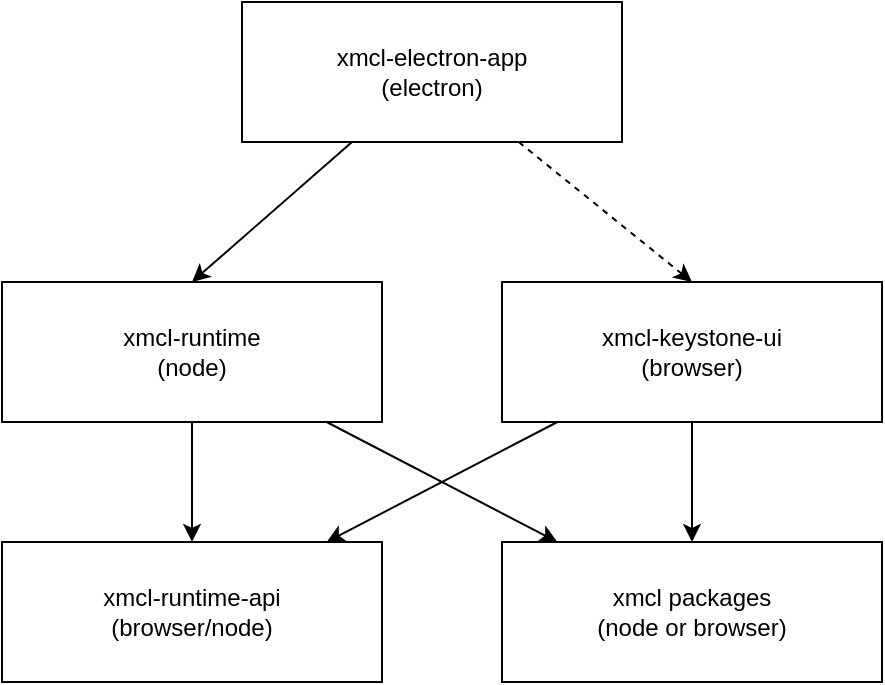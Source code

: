 <mxfile>
    <diagram id="7yQ45AYL9IsJoitR7JOJ" name="Page-1">
        <mxGraphModel dx="789" dy="789" grid="1" gridSize="10" guides="1" tooltips="1" connect="1" arrows="1" fold="1" page="1" pageScale="1" pageWidth="827" pageHeight="1169" math="0" shadow="0">
            <root>
                <mxCell id="0"/>
                <mxCell id="1" parent="0"/>
                <mxCell id="2" value="xmcl-runtime-api&lt;br&gt;(browser/node)" style="rounded=0;whiteSpace=wrap;html=1;" vertex="1" parent="1">
                    <mxGeometry x="230" y="480" width="190" height="70" as="geometry"/>
                </mxCell>
                <mxCell id="9" style="edgeStyle=none;html=1;" edge="1" parent="1" source="3" target="6">
                    <mxGeometry relative="1" as="geometry"/>
                </mxCell>
                <mxCell id="10" style="edgeStyle=none;html=1;" edge="1" parent="1" source="3" target="2">
                    <mxGeometry relative="1" as="geometry"/>
                </mxCell>
                <mxCell id="3" value="xmcl-runtime&lt;br&gt;(node)" style="rounded=0;whiteSpace=wrap;html=1;" vertex="1" parent="1">
                    <mxGeometry x="230" y="350" width="190" height="70" as="geometry"/>
                </mxCell>
                <mxCell id="8" style="edgeStyle=none;html=1;" edge="1" parent="1" source="4" target="6">
                    <mxGeometry relative="1" as="geometry"/>
                </mxCell>
                <mxCell id="11" style="edgeStyle=none;html=1;" edge="1" parent="1" source="4" target="2">
                    <mxGeometry relative="1" as="geometry"/>
                </mxCell>
                <mxCell id="4" value="xmcl-keystone-ui&lt;br&gt;(browser)" style="rounded=0;whiteSpace=wrap;html=1;" vertex="1" parent="1">
                    <mxGeometry x="480" y="350" width="190" height="70" as="geometry"/>
                </mxCell>
                <mxCell id="12" style="edgeStyle=none;html=1;entryX=0.5;entryY=0;entryDx=0;entryDy=0;" edge="1" parent="1" source="5" target="3">
                    <mxGeometry relative="1" as="geometry"/>
                </mxCell>
                <mxCell id="13" style="edgeStyle=none;html=1;entryX=0.5;entryY=0;entryDx=0;entryDy=0;dashed=1;" edge="1" parent="1" source="5" target="4">
                    <mxGeometry relative="1" as="geometry"/>
                </mxCell>
                <mxCell id="5" value="xmcl-electron-app&lt;br&gt;(electron)" style="rounded=0;whiteSpace=wrap;html=1;" vertex="1" parent="1">
                    <mxGeometry x="350" y="210" width="190" height="70" as="geometry"/>
                </mxCell>
                <mxCell id="6" value="xmcl packages&lt;br&gt;(node or browser)" style="rounded=0;whiteSpace=wrap;html=1;" vertex="1" parent="1">
                    <mxGeometry x="480" y="480" width="190" height="70" as="geometry"/>
                </mxCell>
            </root>
        </mxGraphModel>
    </diagram>
</mxfile>